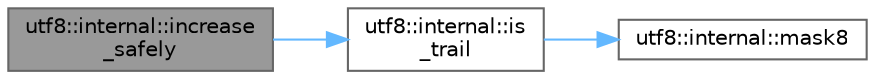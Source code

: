 digraph "utf8::internal::increase_safely"
{
 // INTERACTIVE_SVG=YES
 // LATEX_PDF_SIZE
  bgcolor="transparent";
  edge [fontname=Helvetica,fontsize=10,labelfontname=Helvetica,labelfontsize=10];
  node [fontname=Helvetica,fontsize=10,shape=box,height=0.2,width=0.4];
  rankdir="LR";
  Node1 [label="utf8::internal::increase\l_safely",height=0.2,width=0.4,color="gray40", fillcolor="grey60", style="filled", fontcolor="black",tooltip="Helper for get_sequence_x."];
  Node1 -> Node2 [color="steelblue1",style="solid"];
  Node2 [label="utf8::internal::is\l_trail",height=0.2,width=0.4,color="grey40", fillcolor="white", style="filled",URL="$namespaceutf8_1_1internal.html#ab4820484159ba613b4901476ceb24516",tooltip=" "];
  Node2 -> Node3 [color="steelblue1",style="solid"];
  Node3 [label="utf8::internal::mask8",height=0.2,width=0.4,color="grey40", fillcolor="white", style="filled",URL="$namespaceutf8_1_1internal.html#adf6e0469e279b9562aa461b4c3c1e7e4",tooltip=" "];
}
